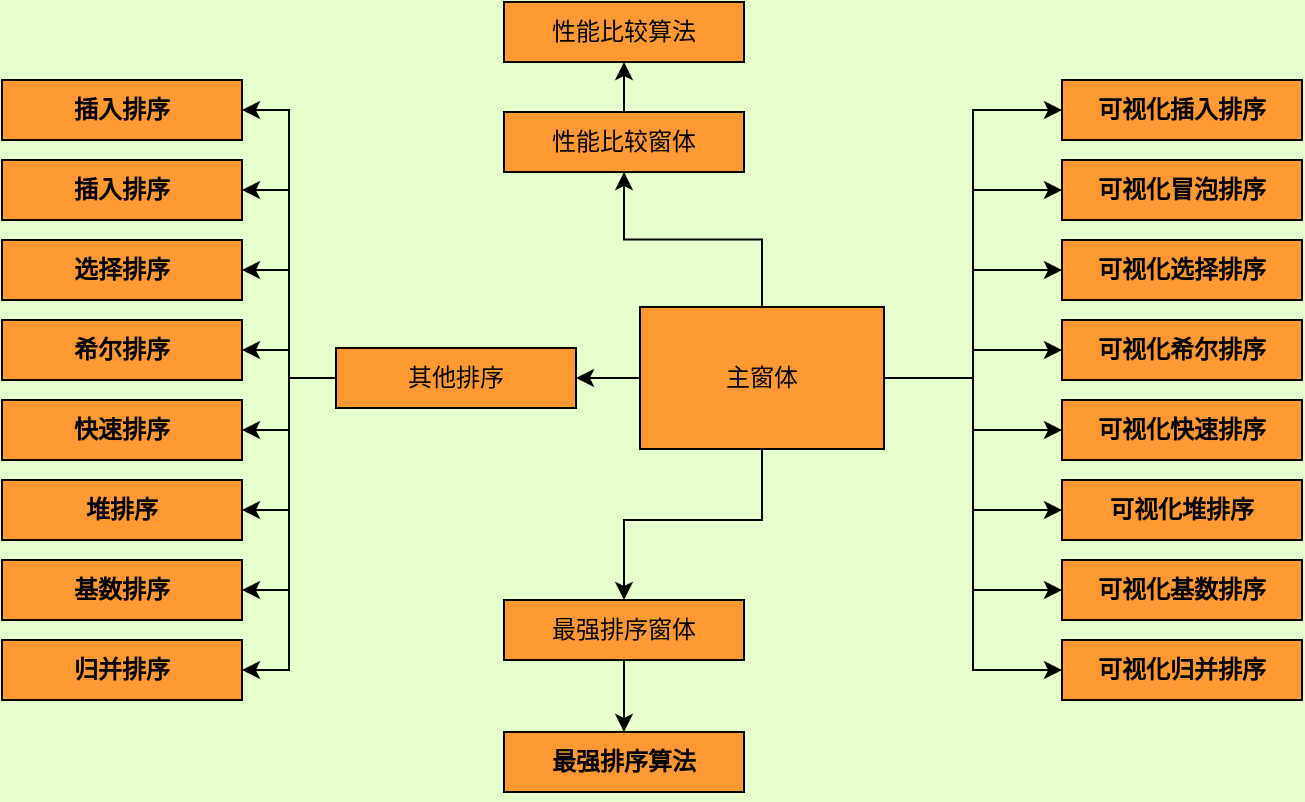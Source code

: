 <mxfile version="22.1.3" type="github">
  <diagram name="第 1 页" id="JBXGx9dqmPueIJxrrY5u">
    <mxGraphModel dx="1146" dy="605" grid="0" gridSize="10" guides="1" tooltips="1" connect="1" arrows="1" fold="1" page="1" pageScale="1" pageWidth="827" pageHeight="1169" background="#E6FFCC" math="0" shadow="0">
      <root>
        <mxCell id="0" />
        <mxCell id="1" parent="0" />
        <mxCell id="47rTT45GImGKh9tPLttj-21" style="edgeStyle=orthogonalEdgeStyle;rounded=0;orthogonalLoop=1;jettySize=auto;html=1;" parent="1" source="47rTT45GImGKh9tPLttj-1" target="47rTT45GImGKh9tPLttj-11" edge="1">
          <mxGeometry relative="1" as="geometry" />
        </mxCell>
        <mxCell id="47rTT45GImGKh9tPLttj-37" style="edgeStyle=orthogonalEdgeStyle;rounded=0;orthogonalLoop=1;jettySize=auto;html=1;exitX=1;exitY=0.5;exitDx=0;exitDy=0;entryX=0;entryY=0.5;entryDx=0;entryDy=0;" parent="1" source="47rTT45GImGKh9tPLttj-1" target="47rTT45GImGKh9tPLttj-6" edge="1">
          <mxGeometry relative="1" as="geometry" />
        </mxCell>
        <mxCell id="47rTT45GImGKh9tPLttj-38" style="edgeStyle=orthogonalEdgeStyle;rounded=0;orthogonalLoop=1;jettySize=auto;html=1;exitX=1;exitY=0.5;exitDx=0;exitDy=0;entryX=0;entryY=0.5;entryDx=0;entryDy=0;" parent="1" source="47rTT45GImGKh9tPLttj-1" target="47rTT45GImGKh9tPLttj-5" edge="1">
          <mxGeometry relative="1" as="geometry" />
        </mxCell>
        <mxCell id="47rTT45GImGKh9tPLttj-39" style="edgeStyle=orthogonalEdgeStyle;rounded=0;orthogonalLoop=1;jettySize=auto;html=1;exitX=1;exitY=0.5;exitDx=0;exitDy=0;entryX=0;entryY=0.5;entryDx=0;entryDy=0;" parent="1" source="47rTT45GImGKh9tPLttj-1" target="47rTT45GImGKh9tPLttj-7" edge="1">
          <mxGeometry relative="1" as="geometry" />
        </mxCell>
        <mxCell id="47rTT45GImGKh9tPLttj-40" style="edgeStyle=orthogonalEdgeStyle;rounded=0;orthogonalLoop=1;jettySize=auto;html=1;exitX=1;exitY=0.5;exitDx=0;exitDy=0;entryX=0;entryY=0.5;entryDx=0;entryDy=0;" parent="1" source="47rTT45GImGKh9tPLttj-1" target="47rTT45GImGKh9tPLttj-8" edge="1">
          <mxGeometry relative="1" as="geometry" />
        </mxCell>
        <mxCell id="47rTT45GImGKh9tPLttj-41" style="edgeStyle=orthogonalEdgeStyle;rounded=0;orthogonalLoop=1;jettySize=auto;html=1;exitX=1;exitY=0.5;exitDx=0;exitDy=0;entryX=0;entryY=0.5;entryDx=0;entryDy=0;" parent="1" source="47rTT45GImGKh9tPLttj-1" target="47rTT45GImGKh9tPLttj-2" edge="1">
          <mxGeometry relative="1" as="geometry" />
        </mxCell>
        <mxCell id="47rTT45GImGKh9tPLttj-42" style="edgeStyle=orthogonalEdgeStyle;rounded=0;orthogonalLoop=1;jettySize=auto;html=1;exitX=1;exitY=0.5;exitDx=0;exitDy=0;entryX=0;entryY=0.5;entryDx=0;entryDy=0;" parent="1" source="47rTT45GImGKh9tPLttj-1" target="47rTT45GImGKh9tPLttj-9" edge="1">
          <mxGeometry relative="1" as="geometry" />
        </mxCell>
        <mxCell id="47rTT45GImGKh9tPLttj-43" style="edgeStyle=orthogonalEdgeStyle;rounded=0;orthogonalLoop=1;jettySize=auto;html=1;exitX=1;exitY=0.5;exitDx=0;exitDy=0;entryX=0;entryY=0.5;entryDx=0;entryDy=0;" parent="1" source="47rTT45GImGKh9tPLttj-1" target="47rTT45GImGKh9tPLttj-4" edge="1">
          <mxGeometry relative="1" as="geometry" />
        </mxCell>
        <mxCell id="47rTT45GImGKh9tPLttj-44" style="edgeStyle=orthogonalEdgeStyle;rounded=0;orthogonalLoop=1;jettySize=auto;html=1;exitX=1;exitY=0.5;exitDx=0;exitDy=0;entryX=0;entryY=0.5;entryDx=0;entryDy=0;" parent="1" source="47rTT45GImGKh9tPLttj-1" target="47rTT45GImGKh9tPLttj-10" edge="1">
          <mxGeometry relative="1" as="geometry" />
        </mxCell>
        <mxCell id="47rTT45GImGKh9tPLttj-52" style="edgeStyle=orthogonalEdgeStyle;rounded=0;orthogonalLoop=1;jettySize=auto;html=1;exitX=0.5;exitY=1;exitDx=0;exitDy=0;entryX=0.5;entryY=0;entryDx=0;entryDy=0;" parent="1" source="47rTT45GImGKh9tPLttj-1" target="47rTT45GImGKh9tPLttj-3" edge="1">
          <mxGeometry relative="1" as="geometry">
            <Array as="points">
              <mxPoint x="469" y="360" />
              <mxPoint x="400" y="360" />
            </Array>
          </mxGeometry>
        </mxCell>
        <mxCell id="d3Unz7SdbZsVapLtEv4m-2" style="edgeStyle=orthogonalEdgeStyle;rounded=0;orthogonalLoop=1;jettySize=auto;html=1;exitX=0.5;exitY=0;exitDx=0;exitDy=0;entryX=0.5;entryY=1;entryDx=0;entryDy=0;" edge="1" parent="1" source="47rTT45GImGKh9tPLttj-1" target="d3Unz7SdbZsVapLtEv4m-1">
          <mxGeometry relative="1" as="geometry" />
        </mxCell>
        <mxCell id="47rTT45GImGKh9tPLttj-1" value="主窗体" style="rounded=0;whiteSpace=wrap;html=1;fillColor=#FF9933;" parent="1" vertex="1">
          <mxGeometry x="408" y="253.5" width="122" height="71" as="geometry" />
        </mxCell>
        <mxCell id="47rTT45GImGKh9tPLttj-2" value="&lt;p class=&quot;MsoNormal&quot;&gt;&lt;font face=&quot;宋体&quot;&gt;&lt;b&gt;可视化冒泡排序&lt;/b&gt;&lt;/font&gt;&lt;/p&gt;" style="rounded=0;whiteSpace=wrap;html=1;fillColor=#FF9933;" parent="1" vertex="1">
          <mxGeometry x="619" y="180" width="120" height="30" as="geometry" />
        </mxCell>
        <mxCell id="47rTT45GImGKh9tPLttj-53" style="edgeStyle=orthogonalEdgeStyle;rounded=0;orthogonalLoop=1;jettySize=auto;html=1;exitX=0.5;exitY=1;exitDx=0;exitDy=0;entryX=0.5;entryY=0;entryDx=0;entryDy=0;" parent="1" source="47rTT45GImGKh9tPLttj-3" target="47rTT45GImGKh9tPLttj-24" edge="1">
          <mxGeometry relative="1" as="geometry" />
        </mxCell>
        <mxCell id="47rTT45GImGKh9tPLttj-3" value="最强排序窗体" style="rounded=0;whiteSpace=wrap;html=1;fillColor=#FF9933;" parent="1" vertex="1">
          <mxGeometry x="340" y="400" width="120" height="30" as="geometry" />
        </mxCell>
        <mxCell id="47rTT45GImGKh9tPLttj-4" value="&lt;p class=&quot;MsoNormal&quot;&gt;&lt;font face=&quot;宋体&quot;&gt;&lt;b&gt;可视化插入排序&lt;/b&gt;&lt;/font&gt;&lt;/p&gt;" style="rounded=0;whiteSpace=wrap;html=1;fillColor=#FF9933;" parent="1" vertex="1">
          <mxGeometry x="619" y="140" width="120" height="30" as="geometry" />
        </mxCell>
        <mxCell id="47rTT45GImGKh9tPLttj-5" value="&lt;b style=&quot;border-color: var(--border-color); font-family: 宋体;&quot;&gt;可视化&lt;b style=&quot;background-color: initial;&quot;&gt;选择排序&lt;/b&gt;&lt;br&gt;&lt;/b&gt;" style="rounded=0;whiteSpace=wrap;html=1;fillColor=#FF9933;" parent="1" vertex="1">
          <mxGeometry x="619" y="220" width="120" height="30" as="geometry" />
        </mxCell>
        <mxCell id="47rTT45GImGKh9tPLttj-6" value="&lt;b style=&quot;border-color: var(--border-color); font-family: 宋体;&quot;&gt;可视化&lt;b style=&quot;background-color: initial;&quot;&gt;希尔排序&lt;/b&gt;&lt;br&gt;&lt;/b&gt;" style="rounded=0;whiteSpace=wrap;html=1;fillColor=#FF9933;" parent="1" vertex="1">
          <mxGeometry x="619" y="260" width="120" height="30" as="geometry" />
        </mxCell>
        <mxCell id="47rTT45GImGKh9tPLttj-7" value="&lt;p class=&quot;MsoNormal&quot;&gt;&lt;font face=&quot;宋体&quot;&gt;&lt;b&gt;可视化快速排序&lt;/b&gt;&lt;/font&gt;&lt;/p&gt;" style="rounded=0;whiteSpace=wrap;html=1;fillColor=#FF9933;" parent="1" vertex="1">
          <mxGeometry x="619" y="300" width="120" height="30" as="geometry" />
        </mxCell>
        <mxCell id="47rTT45GImGKh9tPLttj-8" value="&lt;p class=&quot;MsoNormal&quot;&gt;&lt;font face=&quot;宋体&quot;&gt;&lt;b&gt;可视化堆排序&lt;/b&gt;&lt;/font&gt;&lt;/p&gt;" style="rounded=0;whiteSpace=wrap;html=1;fillColor=#FF9933;" parent="1" vertex="1">
          <mxGeometry x="619" y="340" width="120" height="30" as="geometry" />
        </mxCell>
        <mxCell id="47rTT45GImGKh9tPLttj-9" value="&lt;p class=&quot;MsoNormal&quot;&gt;&lt;font face=&quot;宋体&quot;&gt;&lt;b&gt;可视化基数排序&lt;/b&gt;&lt;/font&gt;&lt;/p&gt;" style="rounded=0;whiteSpace=wrap;html=1;fillColor=#FF9933;" parent="1" vertex="1">
          <mxGeometry x="619" y="380" width="120" height="30" as="geometry" />
        </mxCell>
        <mxCell id="47rTT45GImGKh9tPLttj-10" value="&lt;p class=&quot;MsoNormal&quot;&gt;&lt;font face=&quot;宋体&quot;&gt;&lt;b&gt;可视化归并排序&lt;/b&gt;&lt;/font&gt;&lt;/p&gt;" style="rounded=0;whiteSpace=wrap;html=1;fillColor=#FF9933;" parent="1" vertex="1">
          <mxGeometry x="619" y="420" width="120" height="30" as="geometry" />
        </mxCell>
        <mxCell id="47rTT45GImGKh9tPLttj-45" style="edgeStyle=orthogonalEdgeStyle;rounded=0;orthogonalLoop=1;jettySize=auto;html=1;exitX=0;exitY=0.5;exitDx=0;exitDy=0;entryX=1;entryY=0.5;entryDx=0;entryDy=0;" parent="1" source="47rTT45GImGKh9tPLttj-11" target="47rTT45GImGKh9tPLttj-33" edge="1">
          <mxGeometry relative="1" as="geometry" />
        </mxCell>
        <mxCell id="47rTT45GImGKh9tPLttj-46" style="edgeStyle=orthogonalEdgeStyle;rounded=0;orthogonalLoop=1;jettySize=auto;html=1;exitX=0;exitY=0.5;exitDx=0;exitDy=0;entryX=1;entryY=0.5;entryDx=0;entryDy=0;" parent="1" source="47rTT45GImGKh9tPLttj-11" target="47rTT45GImGKh9tPLttj-32" edge="1">
          <mxGeometry relative="1" as="geometry" />
        </mxCell>
        <mxCell id="47rTT45GImGKh9tPLttj-47" style="edgeStyle=orthogonalEdgeStyle;rounded=0;orthogonalLoop=1;jettySize=auto;html=1;exitX=0;exitY=0.5;exitDx=0;exitDy=0;entryX=1;entryY=0.5;entryDx=0;entryDy=0;" parent="1" source="47rTT45GImGKh9tPLttj-11" target="47rTT45GImGKh9tPLttj-34" edge="1">
          <mxGeometry relative="1" as="geometry" />
        </mxCell>
        <mxCell id="47rTT45GImGKh9tPLttj-48" style="edgeStyle=orthogonalEdgeStyle;rounded=0;orthogonalLoop=1;jettySize=auto;html=1;exitX=0;exitY=0.5;exitDx=0;exitDy=0;entryX=1;entryY=0.5;entryDx=0;entryDy=0;" parent="1" source="47rTT45GImGKh9tPLttj-11" target="47rTT45GImGKh9tPLttj-35" edge="1">
          <mxGeometry relative="1" as="geometry" />
        </mxCell>
        <mxCell id="47rTT45GImGKh9tPLttj-49" style="edgeStyle=orthogonalEdgeStyle;rounded=0;orthogonalLoop=1;jettySize=auto;html=1;exitX=0;exitY=0.5;exitDx=0;exitDy=0;entryX=1;entryY=0.5;entryDx=0;entryDy=0;" parent="1" source="47rTT45GImGKh9tPLttj-11" target="47rTT45GImGKh9tPLttj-31" edge="1">
          <mxGeometry relative="1" as="geometry" />
        </mxCell>
        <mxCell id="47rTT45GImGKh9tPLttj-50" style="edgeStyle=orthogonalEdgeStyle;rounded=0;orthogonalLoop=1;jettySize=auto;html=1;exitX=0;exitY=0.5;exitDx=0;exitDy=0;entryX=1;entryY=0.5;entryDx=0;entryDy=0;" parent="1" source="47rTT45GImGKh9tPLttj-11" target="47rTT45GImGKh9tPLttj-36" edge="1">
          <mxGeometry relative="1" as="geometry" />
        </mxCell>
        <mxCell id="47rTT45GImGKh9tPLttj-51" style="edgeStyle=orthogonalEdgeStyle;rounded=0;orthogonalLoop=1;jettySize=auto;html=1;exitX=0;exitY=0.5;exitDx=0;exitDy=0;entryX=1;entryY=0.5;entryDx=0;entryDy=0;" parent="1" source="47rTT45GImGKh9tPLttj-11" target="47rTT45GImGKh9tPLttj-28" edge="1">
          <mxGeometry relative="1" as="geometry" />
        </mxCell>
        <mxCell id="47rTT45GImGKh9tPLttj-55" style="edgeStyle=orthogonalEdgeStyle;rounded=0;orthogonalLoop=1;jettySize=auto;html=1;exitX=0;exitY=0.5;exitDx=0;exitDy=0;entryX=1;entryY=0.5;entryDx=0;entryDy=0;" parent="1" source="47rTT45GImGKh9tPLttj-11" target="47rTT45GImGKh9tPLttj-54" edge="1">
          <mxGeometry relative="1" as="geometry" />
        </mxCell>
        <mxCell id="47rTT45GImGKh9tPLttj-11" value="其他排序" style="rounded=0;whiteSpace=wrap;html=1;fillColor=#FF9933;" parent="1" vertex="1">
          <mxGeometry x="256" y="274" width="120" height="30" as="geometry" />
        </mxCell>
        <mxCell id="47rTT45GImGKh9tPLttj-24" value="&lt;p class=&quot;MsoNormal&quot;&gt;&lt;font face=&quot;宋体&quot;&gt;&lt;b&gt;最强排序算法&lt;/b&gt;&lt;/font&gt;&lt;/p&gt;" style="rounded=0;whiteSpace=wrap;html=1;fillColor=#FF9933;" parent="1" vertex="1">
          <mxGeometry x="340" y="466" width="120" height="30" as="geometry" />
        </mxCell>
        <mxCell id="47rTT45GImGKh9tPLttj-28" value="&lt;p class=&quot;MsoNormal&quot;&gt;&lt;font face=&quot;宋体&quot;&gt;&lt;b&gt;插入排序&lt;/b&gt;&lt;/font&gt;&lt;/p&gt;" style="rounded=0;whiteSpace=wrap;html=1;fillColor=#FF9933;" parent="1" vertex="1">
          <mxGeometry x="89" y="140" width="120" height="30" as="geometry" />
        </mxCell>
        <mxCell id="47rTT45GImGKh9tPLttj-31" value="&lt;p class=&quot;MsoNormal&quot;&gt;&lt;font face=&quot;宋体&quot;&gt;&lt;b&gt;选择排序&lt;/b&gt;&lt;/font&gt;&lt;/p&gt;" style="rounded=0;whiteSpace=wrap;html=1;fillColor=#FF9933;" parent="1" vertex="1">
          <mxGeometry x="89" y="220" width="120" height="30" as="geometry" />
        </mxCell>
        <mxCell id="47rTT45GImGKh9tPLttj-32" value="&lt;p class=&quot;MsoNormal&quot;&gt;&lt;font face=&quot;宋体&quot;&gt;&lt;b&gt;希尔排序&lt;/b&gt;&lt;/font&gt;&lt;/p&gt;" style="rounded=0;whiteSpace=wrap;html=1;fillColor=#FF9933;" parent="1" vertex="1">
          <mxGeometry x="89" y="260" width="120" height="30" as="geometry" />
        </mxCell>
        <mxCell id="47rTT45GImGKh9tPLttj-33" value="&lt;p class=&quot;MsoNormal&quot;&gt;&lt;font face=&quot;宋体&quot;&gt;&lt;b&gt;快速排序&lt;/b&gt;&lt;/font&gt;&lt;/p&gt;" style="rounded=0;whiteSpace=wrap;html=1;fillColor=#FF9933;" parent="1" vertex="1">
          <mxGeometry x="89" y="300" width="120" height="30" as="geometry" />
        </mxCell>
        <mxCell id="47rTT45GImGKh9tPLttj-34" value="&lt;p class=&quot;MsoNormal&quot;&gt;&lt;font face=&quot;宋体&quot;&gt;&lt;b&gt;堆排序&lt;/b&gt;&lt;/font&gt;&lt;/p&gt;" style="rounded=0;whiteSpace=wrap;html=1;fillColor=#FF9933;" parent="1" vertex="1">
          <mxGeometry x="89" y="340" width="120" height="30" as="geometry" />
        </mxCell>
        <mxCell id="47rTT45GImGKh9tPLttj-35" value="&lt;p class=&quot;MsoNormal&quot;&gt;&lt;font face=&quot;宋体&quot;&gt;&lt;b&gt;基数排序&lt;/b&gt;&lt;/font&gt;&lt;/p&gt;" style="rounded=0;whiteSpace=wrap;html=1;fillColor=#FF9933;" parent="1" vertex="1">
          <mxGeometry x="89" y="380" width="120" height="30" as="geometry" />
        </mxCell>
        <mxCell id="47rTT45GImGKh9tPLttj-36" value="&lt;p class=&quot;MsoNormal&quot;&gt;&lt;font face=&quot;宋体&quot;&gt;&lt;b&gt;归并排序&lt;/b&gt;&lt;/font&gt;&lt;/p&gt;" style="rounded=0;whiteSpace=wrap;html=1;fillColor=#FF9933;" parent="1" vertex="1">
          <mxGeometry x="89" y="420" width="120" height="30" as="geometry" />
        </mxCell>
        <mxCell id="47rTT45GImGKh9tPLttj-54" value="&lt;p class=&quot;MsoNormal&quot;&gt;&lt;font face=&quot;宋体&quot;&gt;&lt;b&gt;插入排序&lt;/b&gt;&lt;/font&gt;&lt;/p&gt;" style="rounded=0;whiteSpace=wrap;html=1;fillColor=#FF9933;" parent="1" vertex="1">
          <mxGeometry x="89" y="180" width="120" height="30" as="geometry" />
        </mxCell>
        <mxCell id="d3Unz7SdbZsVapLtEv4m-4" style="edgeStyle=orthogonalEdgeStyle;rounded=0;orthogonalLoop=1;jettySize=auto;html=1;exitX=0.5;exitY=0;exitDx=0;exitDy=0;entryX=0.5;entryY=1;entryDx=0;entryDy=0;" edge="1" parent="1" source="d3Unz7SdbZsVapLtEv4m-1" target="d3Unz7SdbZsVapLtEv4m-3">
          <mxGeometry relative="1" as="geometry" />
        </mxCell>
        <mxCell id="d3Unz7SdbZsVapLtEv4m-1" value="性能比较窗体" style="rounded=0;whiteSpace=wrap;html=1;fillColor=#FF9933;" vertex="1" parent="1">
          <mxGeometry x="340" y="156" width="120" height="30" as="geometry" />
        </mxCell>
        <mxCell id="d3Unz7SdbZsVapLtEv4m-3" value="性能比较算法" style="rounded=0;whiteSpace=wrap;html=1;fillColor=#FF9933;" vertex="1" parent="1">
          <mxGeometry x="340" y="101" width="120" height="30" as="geometry" />
        </mxCell>
      </root>
    </mxGraphModel>
  </diagram>
</mxfile>
